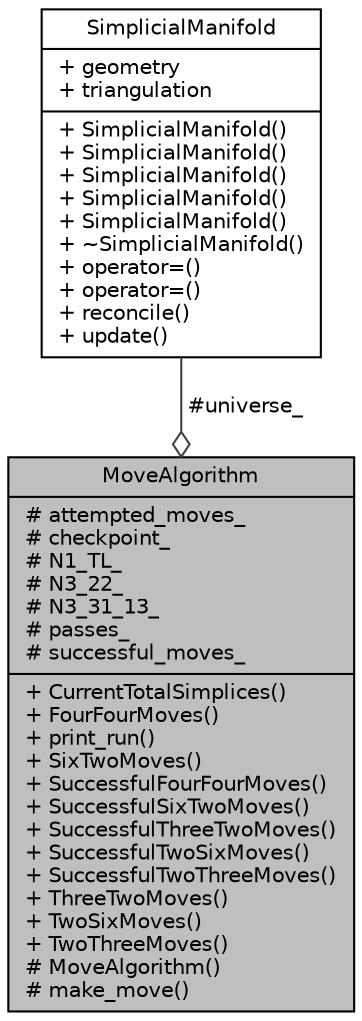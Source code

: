 digraph "MoveAlgorithm"
{
 // LATEX_PDF_SIZE
  edge [fontname="Helvetica",fontsize="10",labelfontname="Helvetica",labelfontsize="10"];
  node [fontname="Helvetica",fontsize="10",shape=record];
  Node1 [label="{MoveAlgorithm\n|# attempted_moves_\l# checkpoint_\l# N1_TL_\l# N3_22_\l# N3_31_13_\l# passes_\l# successful_moves_\l|+ CurrentTotalSimplices()\l+ FourFourMoves()\l+ print_run()\l+ SixTwoMoves()\l+ SuccessfulFourFourMoves()\l+ SuccessfulSixTwoMoves()\l+ SuccessfulThreeTwoMoves()\l+ SuccessfulTwoSixMoves()\l+ SuccessfulTwoThreeMoves()\l+ ThreeTwoMoves()\l+ TwoSixMoves()\l+ TwoThreeMoves()\l# MoveAlgorithm()\l# make_move()\l}",height=0.2,width=0.4,color="black", fillcolor="grey75", style="filled", fontcolor="black",tooltip="Base class for move algorithms."];
  Node2 -> Node1 [color="grey25",fontsize="10",style="solid",label=" #universe_" ,arrowhead="odiamond",fontname="Helvetica"];
  Node2 [label="{SimplicialManifold\n|+ geometry\l+ triangulation\l|+ SimplicialManifold()\l+ SimplicialManifold()\l+ SimplicialManifold()\l+ SimplicialManifold()\l+ SimplicialManifold()\l+ ~SimplicialManifold()\l+ operator=()\l+ operator=()\l+ reconcile()\l+ update()\l}",height=0.2,width=0.4,color="black", fillcolor="white", style="filled",URL="$struct_simplicial_manifold.html",tooltip=" "];
}
